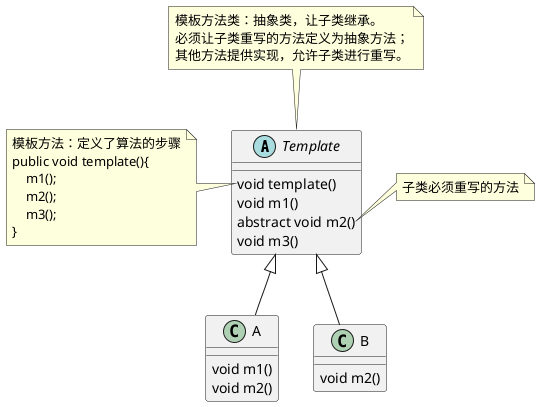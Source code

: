 @startuml

abstract class Template{
    void template()
    void m1()
    abstract void m2()
    void m3()
}
note top of Template
模板方法类：抽象类，让子类继承。
必须让子类重写的方法定义为抽象方法；
其他方法提供实现，允许子类进行重写。
end note
note left of Template::template
模板方法：定义了算法的步骤
public void template(){
    m1();
    m2();
    m3();
}
end note
note right of Template::m2
子类必须重写的方法
end note

class A{
    void m1()
    void m2()
}
class B{
    void m2()
}

Template <|-- A
Template <|-- B

@enduml
